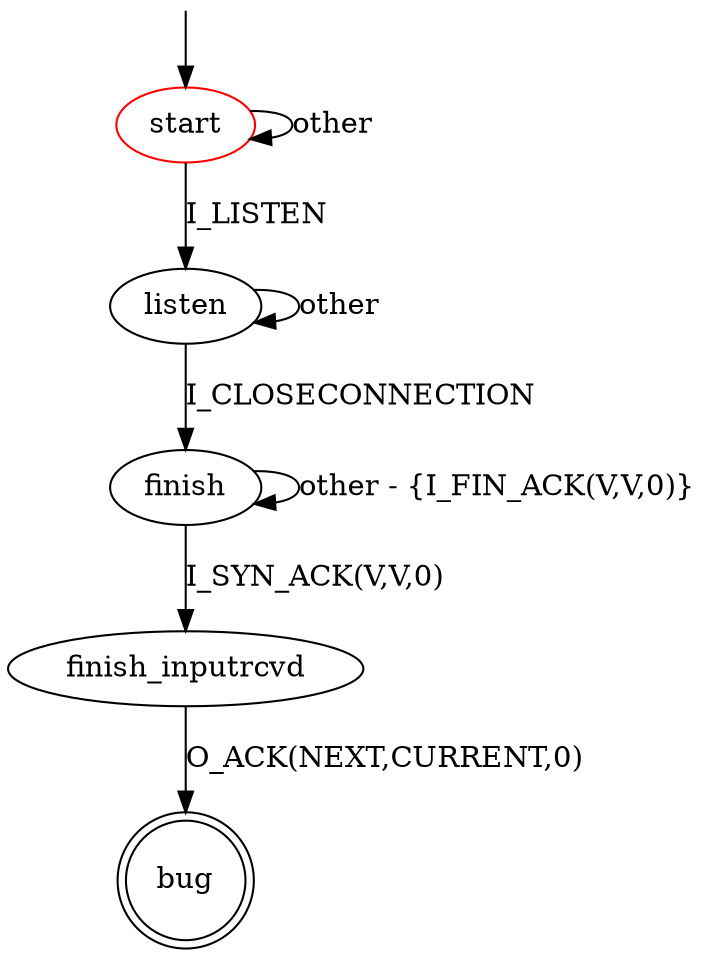 digraph G {
label=""
start [color="red"]
bug [shape="doublecircle"]

start -> start [label="other"]
start -> listen [label="I_LISTEN"]
listen -> listen [label="other"]
listen -> finish [label="I_CLOSECONNECTION"]
finish -> finish [label="other - {I_FIN_ACK(V,V,0)}"]
finish -> finish_inputrcvd [label="I_SYN_ACK(V,V,0)"]
finish_inputrcvd -> bug [label="O_ACK(NEXT,CURRENT,0)"]

__start0 [label="" shape="none" width="0" height="0"];
__start0 -> start;
}

